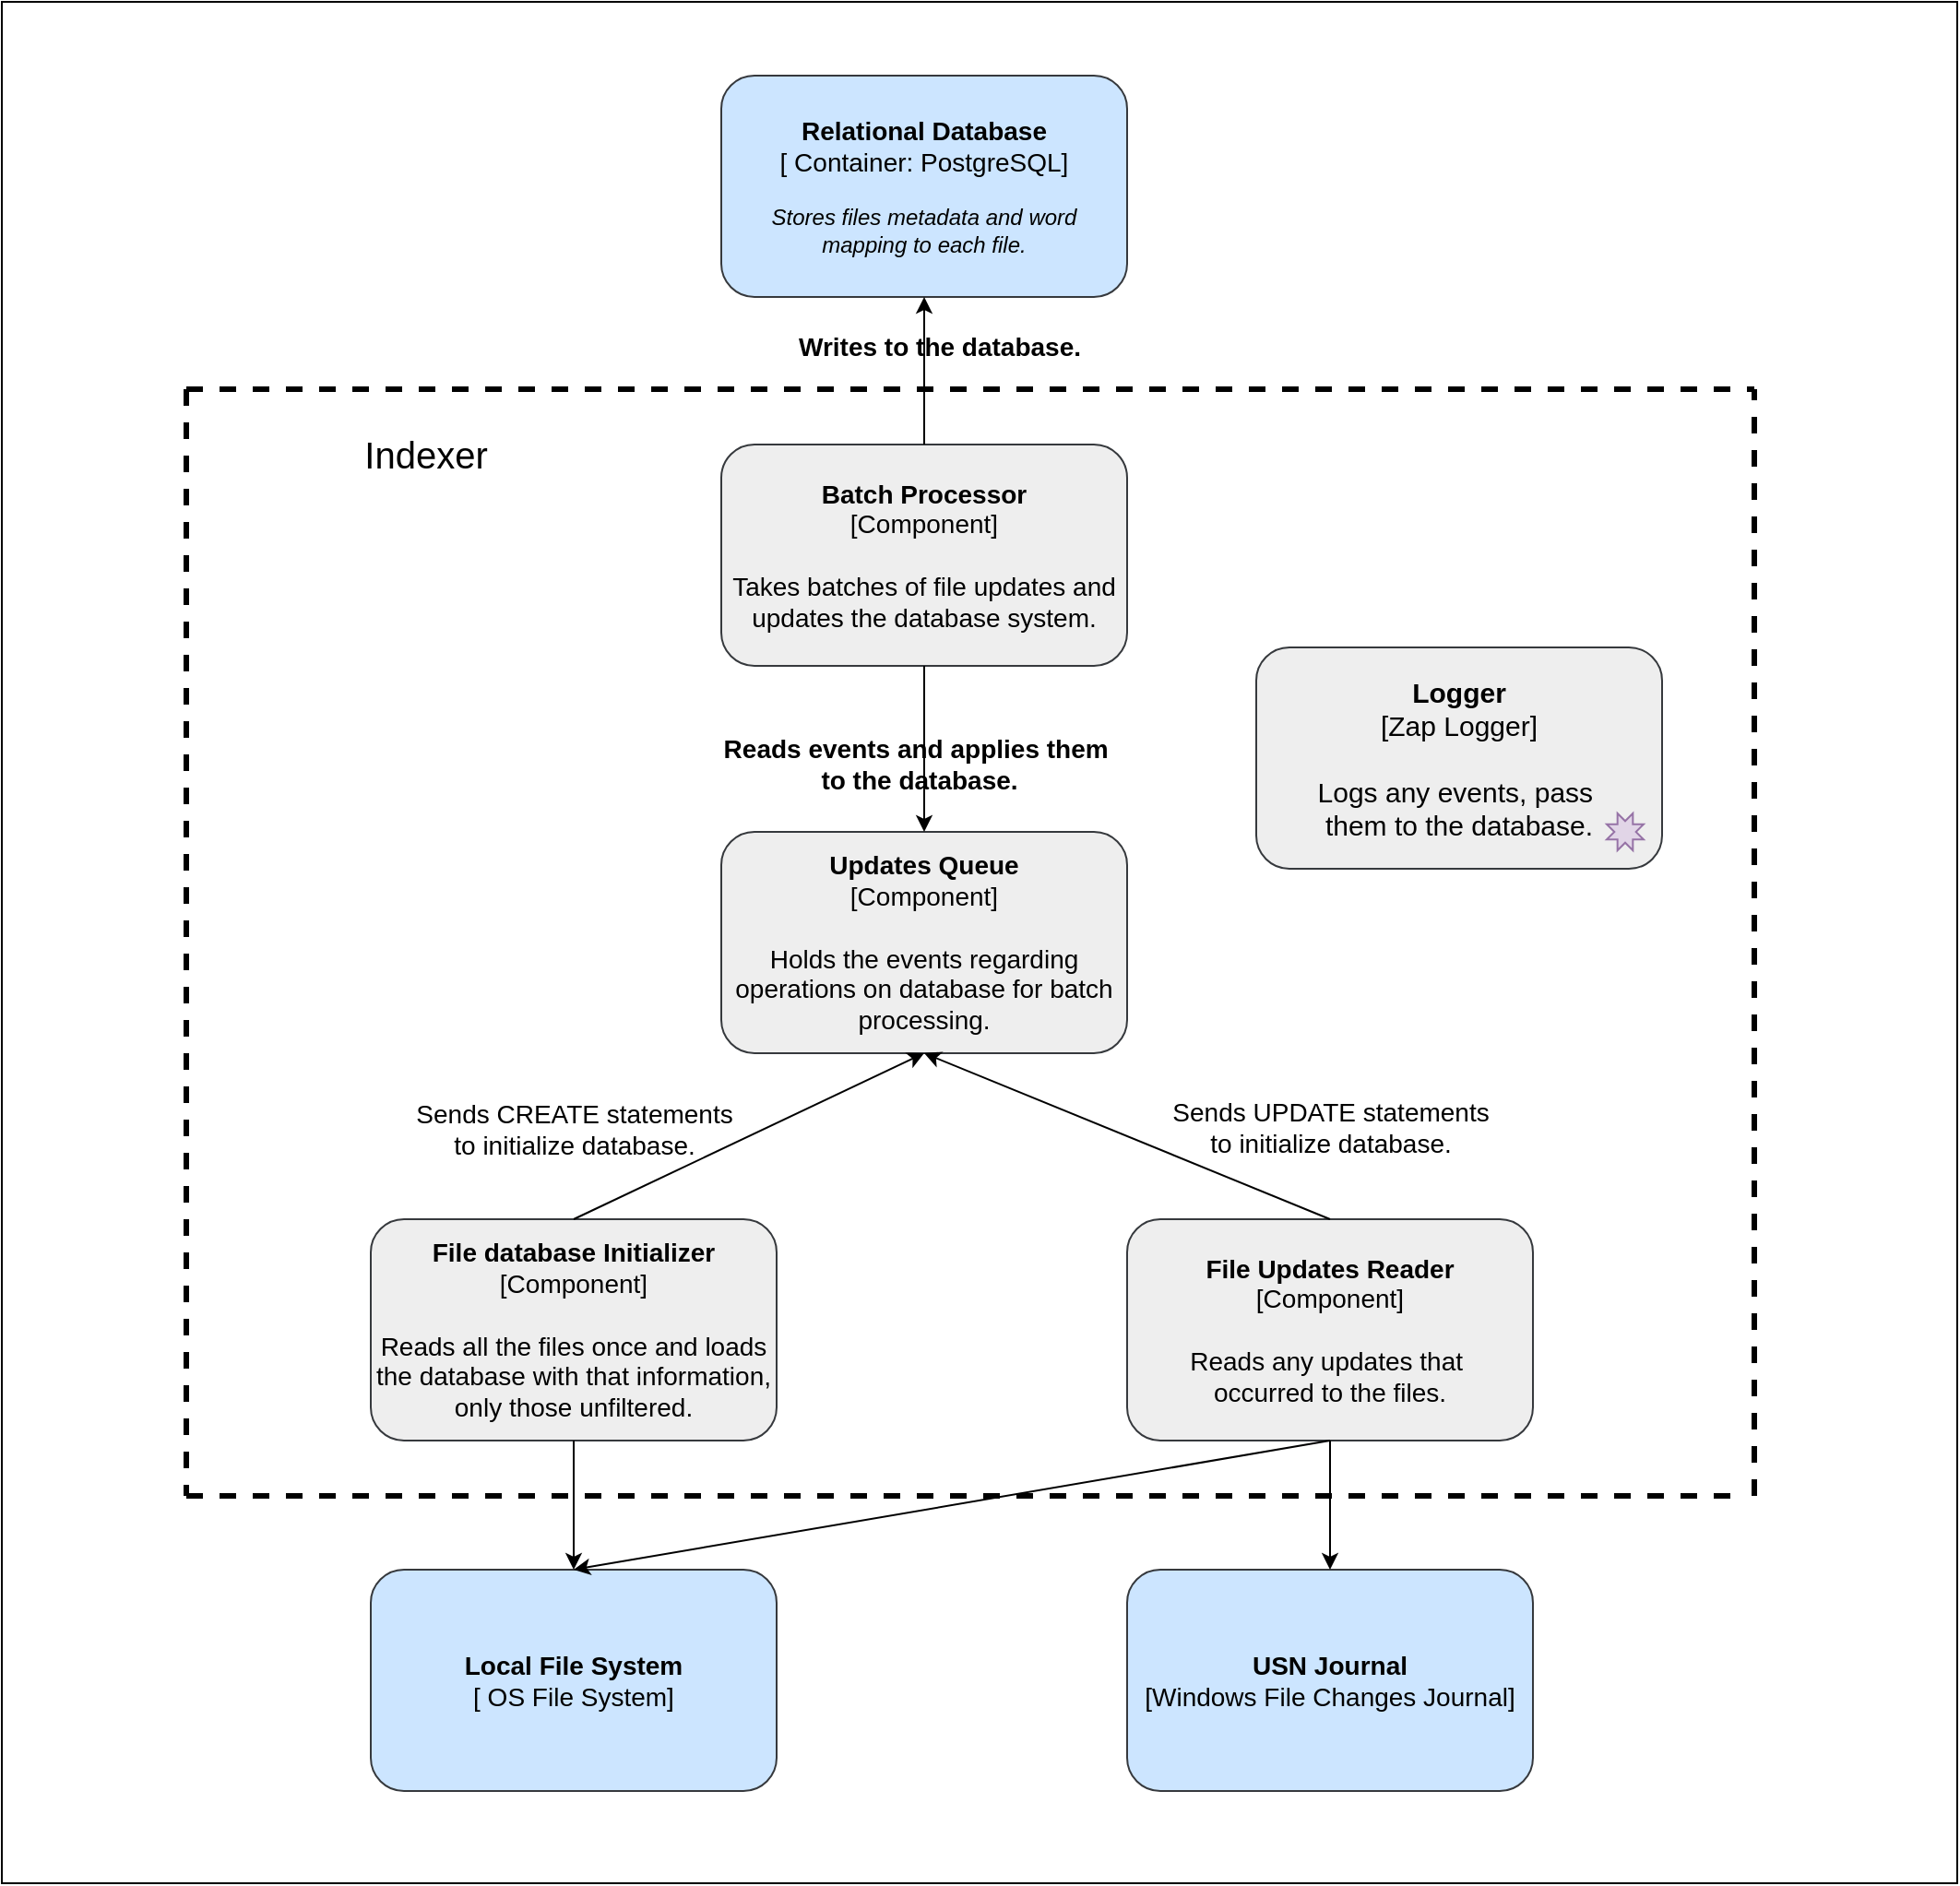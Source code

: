 <mxfile version="22.1.22" type="embed">
  <diagram id="D086Mn89fFK3weMjJOSQ" name="Page-1">
    <mxGraphModel dx="2234" dy="2172" grid="1" gridSize="10" guides="1" tooltips="1" connect="1" arrows="1" fold="1" page="1" pageScale="1" pageWidth="850" pageHeight="1100" math="0" shadow="0">
      <root>
        <mxCell id="0" />
        <mxCell id="1" parent="0" />
        <mxCell id="43" value="" style="rounded=0;whiteSpace=wrap;html=1;" vertex="1" parent="1">
          <mxGeometry x="-10" y="-630" width="1060" height="1020" as="geometry" />
        </mxCell>
        <mxCell id="2" value="&lt;font style=&quot;font-size: 14px;&quot;&gt;&lt;b style=&quot;&quot;&gt;Relational Database&lt;/b&gt;&lt;br&gt;&lt;/font&gt;&lt;div style=&quot;font-size: 14px;&quot;&gt;[ Container: PostgreSQL]&lt;/div&gt;&lt;div&gt;&lt;br&gt;&lt;/div&gt;&lt;div&gt;&lt;i&gt;Stores files metadata and word&lt;/i&gt;&lt;/div&gt;&lt;div&gt;&lt;i&gt;mapping to each file.&lt;/i&gt;&lt;/div&gt;" style="rounded=1;whiteSpace=wrap;html=1;fillColor=#cce5ff;strokeColor=#36393d;" parent="1" vertex="1">
          <mxGeometry x="380" y="-590" width="220" height="120" as="geometry" />
        </mxCell>
        <mxCell id="3" value="&lt;b style=&quot;font-size: 14px;&quot;&gt;&lt;font style=&quot;font-size: 14px;&quot;&gt;Local File System&lt;br&gt;&lt;/font&gt;&lt;/b&gt;&lt;div style=&quot;font-size: 14px;&quot;&gt;[ OS File System]&lt;/div&gt;" style="rounded=1;whiteSpace=wrap;html=1;fillColor=#cce5ff;strokeColor=#36393d;" parent="1" vertex="1">
          <mxGeometry x="190" y="220" width="220" height="120" as="geometry" />
        </mxCell>
        <mxCell id="5" value="&lt;span style=&quot;font-size: 14px; background-color: initial;&quot;&gt;&lt;b&gt;USN Journal&lt;br&gt;&lt;/b&gt;[Windows File Changes Journal]&lt;/span&gt;" style="rounded=1;whiteSpace=wrap;html=1;fillColor=#cce5ff;strokeColor=#36393d;" parent="1" vertex="1">
          <mxGeometry x="600" y="220" width="220" height="120" as="geometry" />
        </mxCell>
        <mxCell id="6" value="&lt;span style=&quot;font-size: 14px; background-color: initial;&quot;&gt;&lt;b&gt;File database Initializer&lt;br&gt;&lt;/b&gt;[Component]&lt;br&gt;&lt;br&gt;Reads all the files once and loads the database with that information, only those unfiltered.&lt;br&gt;&lt;/span&gt;" style="rounded=1;whiteSpace=wrap;html=1;fillColor=#eeeeee;strokeColor=#36393d;" parent="1" vertex="1">
          <mxGeometry x="190" y="30" width="220" height="120" as="geometry" />
        </mxCell>
        <mxCell id="7" value="&lt;span style=&quot;font-size: 15px; background-color: initial;&quot;&gt;&lt;b&gt;Logger&lt;br&gt;&lt;/b&gt;[Zap Logger]&lt;br&gt;&lt;br&gt;Logs any events, pass&amp;nbsp;&lt;br&gt;them to the database.&lt;br&gt;&lt;/span&gt;" style="rounded=1;whiteSpace=wrap;html=1;fillColor=#eeeeee;strokeColor=#36393d;" parent="1" vertex="1">
          <mxGeometry x="670" y="-280" width="220" height="120" as="geometry" />
        </mxCell>
        <mxCell id="9" value="" style="verticalLabelPosition=bottom;verticalAlign=top;html=1;shape=mxgraph.basic.8_point_star;fillColor=#e1d5e7;strokeColor=#9673a6;" parent="1" vertex="1">
          <mxGeometry x="860" y="-190" width="20" height="20" as="geometry" />
        </mxCell>
        <mxCell id="10" value="&lt;span style=&quot;font-size: 14px; background-color: initial;&quot;&gt;&lt;b&gt;File Updates Reader&lt;br&gt;&lt;/b&gt;[Component]&lt;br&gt;&lt;br&gt;Reads any updates that&amp;nbsp;&lt;br&gt;occurred to the files.&lt;br&gt;&lt;/span&gt;" style="rounded=1;whiteSpace=wrap;html=1;fillColor=#eeeeee;strokeColor=#36393d;" parent="1" vertex="1">
          <mxGeometry x="600" y="30" width="220" height="120" as="geometry" />
        </mxCell>
        <mxCell id="12" value="&lt;span style=&quot;font-size: 14px; background-color: initial;&quot;&gt;&lt;b&gt;Updates Queue&lt;br&gt;&lt;/b&gt;[Component]&lt;br&gt;&lt;br&gt;Holds the events regarding operations on database&amp;nbsp;for batch processing.&lt;br&gt;&lt;/span&gt;" style="rounded=1;whiteSpace=wrap;html=1;fillColor=#eeeeee;strokeColor=#36393d;gradientColor=none;" parent="1" vertex="1">
          <mxGeometry x="380" y="-180" width="220" height="120" as="geometry" />
        </mxCell>
        <mxCell id="13" value="&lt;span style=&quot;font-size: 14px; background-color: initial;&quot;&gt;&lt;b&gt;Batch Processor&lt;br&gt;&lt;/b&gt;[Component]&lt;br&gt;&lt;br&gt;Takes batches of file updates and updates the database system.&lt;br&gt;&lt;/span&gt;" style="rounded=1;whiteSpace=wrap;html=1;fillColor=#eeeeee;strokeColor=#36393d;" parent="1" vertex="1">
          <mxGeometry x="380" y="-390" width="220" height="120" as="geometry" />
        </mxCell>
        <mxCell id="20" value="" style="endArrow=classic;html=1;rounded=0;exitX=0.5;exitY=1;exitDx=0;exitDy=0;entryX=0.5;entryY=0;entryDx=0;entryDy=0;" parent="1" source="10" target="5" edge="1">
          <mxGeometry width="50" height="50" relative="1" as="geometry">
            <mxPoint x="500" y="40" as="sourcePoint" />
            <mxPoint x="680" y="200" as="targetPoint" />
          </mxGeometry>
        </mxCell>
        <mxCell id="21" value="" style="endArrow=classic;html=1;rounded=0;exitX=0.5;exitY=1;exitDx=0;exitDy=0;entryX=0.5;entryY=0;entryDx=0;entryDy=0;" parent="1" source="6" target="3" edge="1">
          <mxGeometry width="50" height="50" relative="1" as="geometry">
            <mxPoint x="310" y="190" as="sourcePoint" />
            <mxPoint x="550" y="-130" as="targetPoint" />
          </mxGeometry>
        </mxCell>
        <mxCell id="25" value="" style="endArrow=classic;html=1;rounded=0;exitX=0.5;exitY=0;exitDx=0;exitDy=0;entryX=0.5;entryY=1;entryDx=0;entryDy=0;" parent="1" source="6" target="12" edge="1">
          <mxGeometry width="50" height="50" relative="1" as="geometry">
            <mxPoint x="500" y="-80" as="sourcePoint" />
            <mxPoint x="550" y="-130" as="targetPoint" />
          </mxGeometry>
        </mxCell>
        <mxCell id="28" value="&lt;font style=&quot;font-size: 14px;&quot;&gt;Sends CREATE statements&lt;br style=&quot;font-size: 14px;&quot;&gt;to initialize database.&lt;/font&gt;" style="edgeLabel;html=1;align=center;verticalAlign=middle;resizable=0;points=[];labelBackgroundColor=none;fontSize=14;fontColor=default;" parent="25" vertex="1" connectable="0">
          <mxGeometry x="-0.024" y="5" relative="1" as="geometry">
            <mxPoint x="-91" y="-1" as="offset" />
          </mxGeometry>
        </mxCell>
        <mxCell id="27" value="" style="endArrow=classic;html=1;rounded=0;entryX=0.5;entryY=1;entryDx=0;entryDy=0;exitX=0.5;exitY=0;exitDx=0;exitDy=0;" parent="1" source="10" target="12" edge="1">
          <mxGeometry width="50" height="50" relative="1" as="geometry">
            <mxPoint x="530" y="-20" as="sourcePoint" />
            <mxPoint x="580" y="-70" as="targetPoint" />
          </mxGeometry>
        </mxCell>
        <mxCell id="29" value="&lt;font style=&quot;font-size: 14px;&quot;&gt;Sends UPDATE statements&lt;br&gt;to initialize database.&lt;/font&gt;" style="edgeLabel;html=1;align=center;verticalAlign=middle;resizable=0;points=[];labelBackgroundColor=none;" parent="1" vertex="1" connectable="0">
          <mxGeometry x="709.995" y="-20.0" as="geometry" />
        </mxCell>
        <mxCell id="30" value="" style="endArrow=classic;html=1;rounded=0;exitX=0.5;exitY=1;exitDx=0;exitDy=0;entryX=0.5;entryY=0;entryDx=0;entryDy=0;" parent="1" source="13" target="12" edge="1">
          <mxGeometry width="50" height="50" relative="1" as="geometry">
            <mxPoint x="440" y="-270" as="sourcePoint" />
            <mxPoint x="490" y="-320" as="targetPoint" />
          </mxGeometry>
        </mxCell>
        <mxCell id="31" value="&lt;font style=&quot;font-size: 14px;&quot;&gt;&lt;b style=&quot;font-size: 14px;&quot;&gt;Reads events and applies them&amp;nbsp;&lt;br style=&quot;font-size: 14px;&quot;&gt;to the database.&lt;/b&gt;&lt;/font&gt;" style="edgeLabel;html=1;align=center;verticalAlign=middle;resizable=0;points=[];labelBackgroundColor=none;fontSize=14;fontColor=default;" parent="30" vertex="1" connectable="0">
          <mxGeometry x="0.178" y="-3" relative="1" as="geometry">
            <mxPoint as="offset" />
          </mxGeometry>
        </mxCell>
        <mxCell id="33" value="" style="endArrow=classic;html=1;rounded=0;exitX=0.5;exitY=0;exitDx=0;exitDy=0;entryX=0.5;entryY=1;entryDx=0;entryDy=0;" parent="1" source="13" target="2" edge="1">
          <mxGeometry width="50" height="50" relative="1" as="geometry">
            <mxPoint x="490" y="-450" as="sourcePoint" />
            <mxPoint x="410" y="-430" as="targetPoint" />
          </mxGeometry>
        </mxCell>
        <mxCell id="34" value="&lt;span style=&quot;font-size: 14px;&quot;&gt;&lt;b style=&quot;&quot;&gt;Writes to the database.&lt;/b&gt;&lt;/span&gt;" style="edgeLabel;html=1;align=center;verticalAlign=middle;resizable=0;points=[];labelBackgroundColor=none;" parent="1" vertex="1" connectable="0">
          <mxGeometry x="400" y="-289.997" as="geometry">
            <mxPoint x="98" y="-153" as="offset" />
          </mxGeometry>
        </mxCell>
        <mxCell id="35" value="" style="endArrow=none;dashed=1;html=1;rounded=0;strokeWidth=3;" parent="1" edge="1">
          <mxGeometry width="50" height="50" relative="1" as="geometry">
            <mxPoint x="90" y="-420" as="sourcePoint" />
            <mxPoint x="90" y="180" as="targetPoint" />
          </mxGeometry>
        </mxCell>
        <mxCell id="36" value="" style="endArrow=none;dashed=1;html=1;rounded=0;strokeWidth=3;" parent="1" edge="1">
          <mxGeometry width="50" height="50" relative="1" as="geometry">
            <mxPoint x="90" y="180" as="sourcePoint" />
            <mxPoint x="930" y="180" as="targetPoint" />
          </mxGeometry>
        </mxCell>
        <mxCell id="38" value="" style="endArrow=none;dashed=1;html=1;rounded=0;strokeWidth=3;" parent="1" edge="1">
          <mxGeometry width="50" height="50" relative="1" as="geometry">
            <mxPoint x="940" y="180" as="sourcePoint" />
            <mxPoint x="940" y="-420" as="targetPoint" />
          </mxGeometry>
        </mxCell>
        <mxCell id="40" value="" style="endArrow=none;dashed=1;html=1;rounded=0;strokeWidth=3;" parent="1" edge="1">
          <mxGeometry width="50" height="50" relative="1" as="geometry">
            <mxPoint x="90" y="-420" as="sourcePoint" />
            <mxPoint x="940" y="-420" as="targetPoint" />
          </mxGeometry>
        </mxCell>
        <mxCell id="41" value="&lt;font style=&quot;font-size: 20px;&quot;&gt;Indexer&lt;/font&gt;" style="text;html=1;strokeColor=none;fillColor=none;align=center;verticalAlign=middle;whiteSpace=wrap;rounded=0;fontSize=20;" parent="1" vertex="1">
          <mxGeometry x="110" y="-400" width="220" height="30" as="geometry" />
        </mxCell>
        <mxCell id="42" value="" style="endArrow=classic;html=1;rounded=0;exitX=0.5;exitY=1;exitDx=0;exitDy=0;" parent="1" source="10" edge="1">
          <mxGeometry width="50" height="50" relative="1" as="geometry">
            <mxPoint x="480" y="-80" as="sourcePoint" />
            <mxPoint x="300" y="220" as="targetPoint" />
          </mxGeometry>
        </mxCell>
      </root>
    </mxGraphModel>
  </diagram>
</mxfile>
